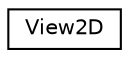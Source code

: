 digraph G
{
  edge [fontname="Helvetica",fontsize="10",labelfontname="Helvetica",labelfontsize="10"];
  node [fontname="Helvetica",fontsize="10",shape=record];
  rankdir=LR;
  Node1 [label="View2D",height=0.2,width=0.4,color="black", fillcolor="white", style="filled",URL="$d7/de3/structView2D.html"];
}
